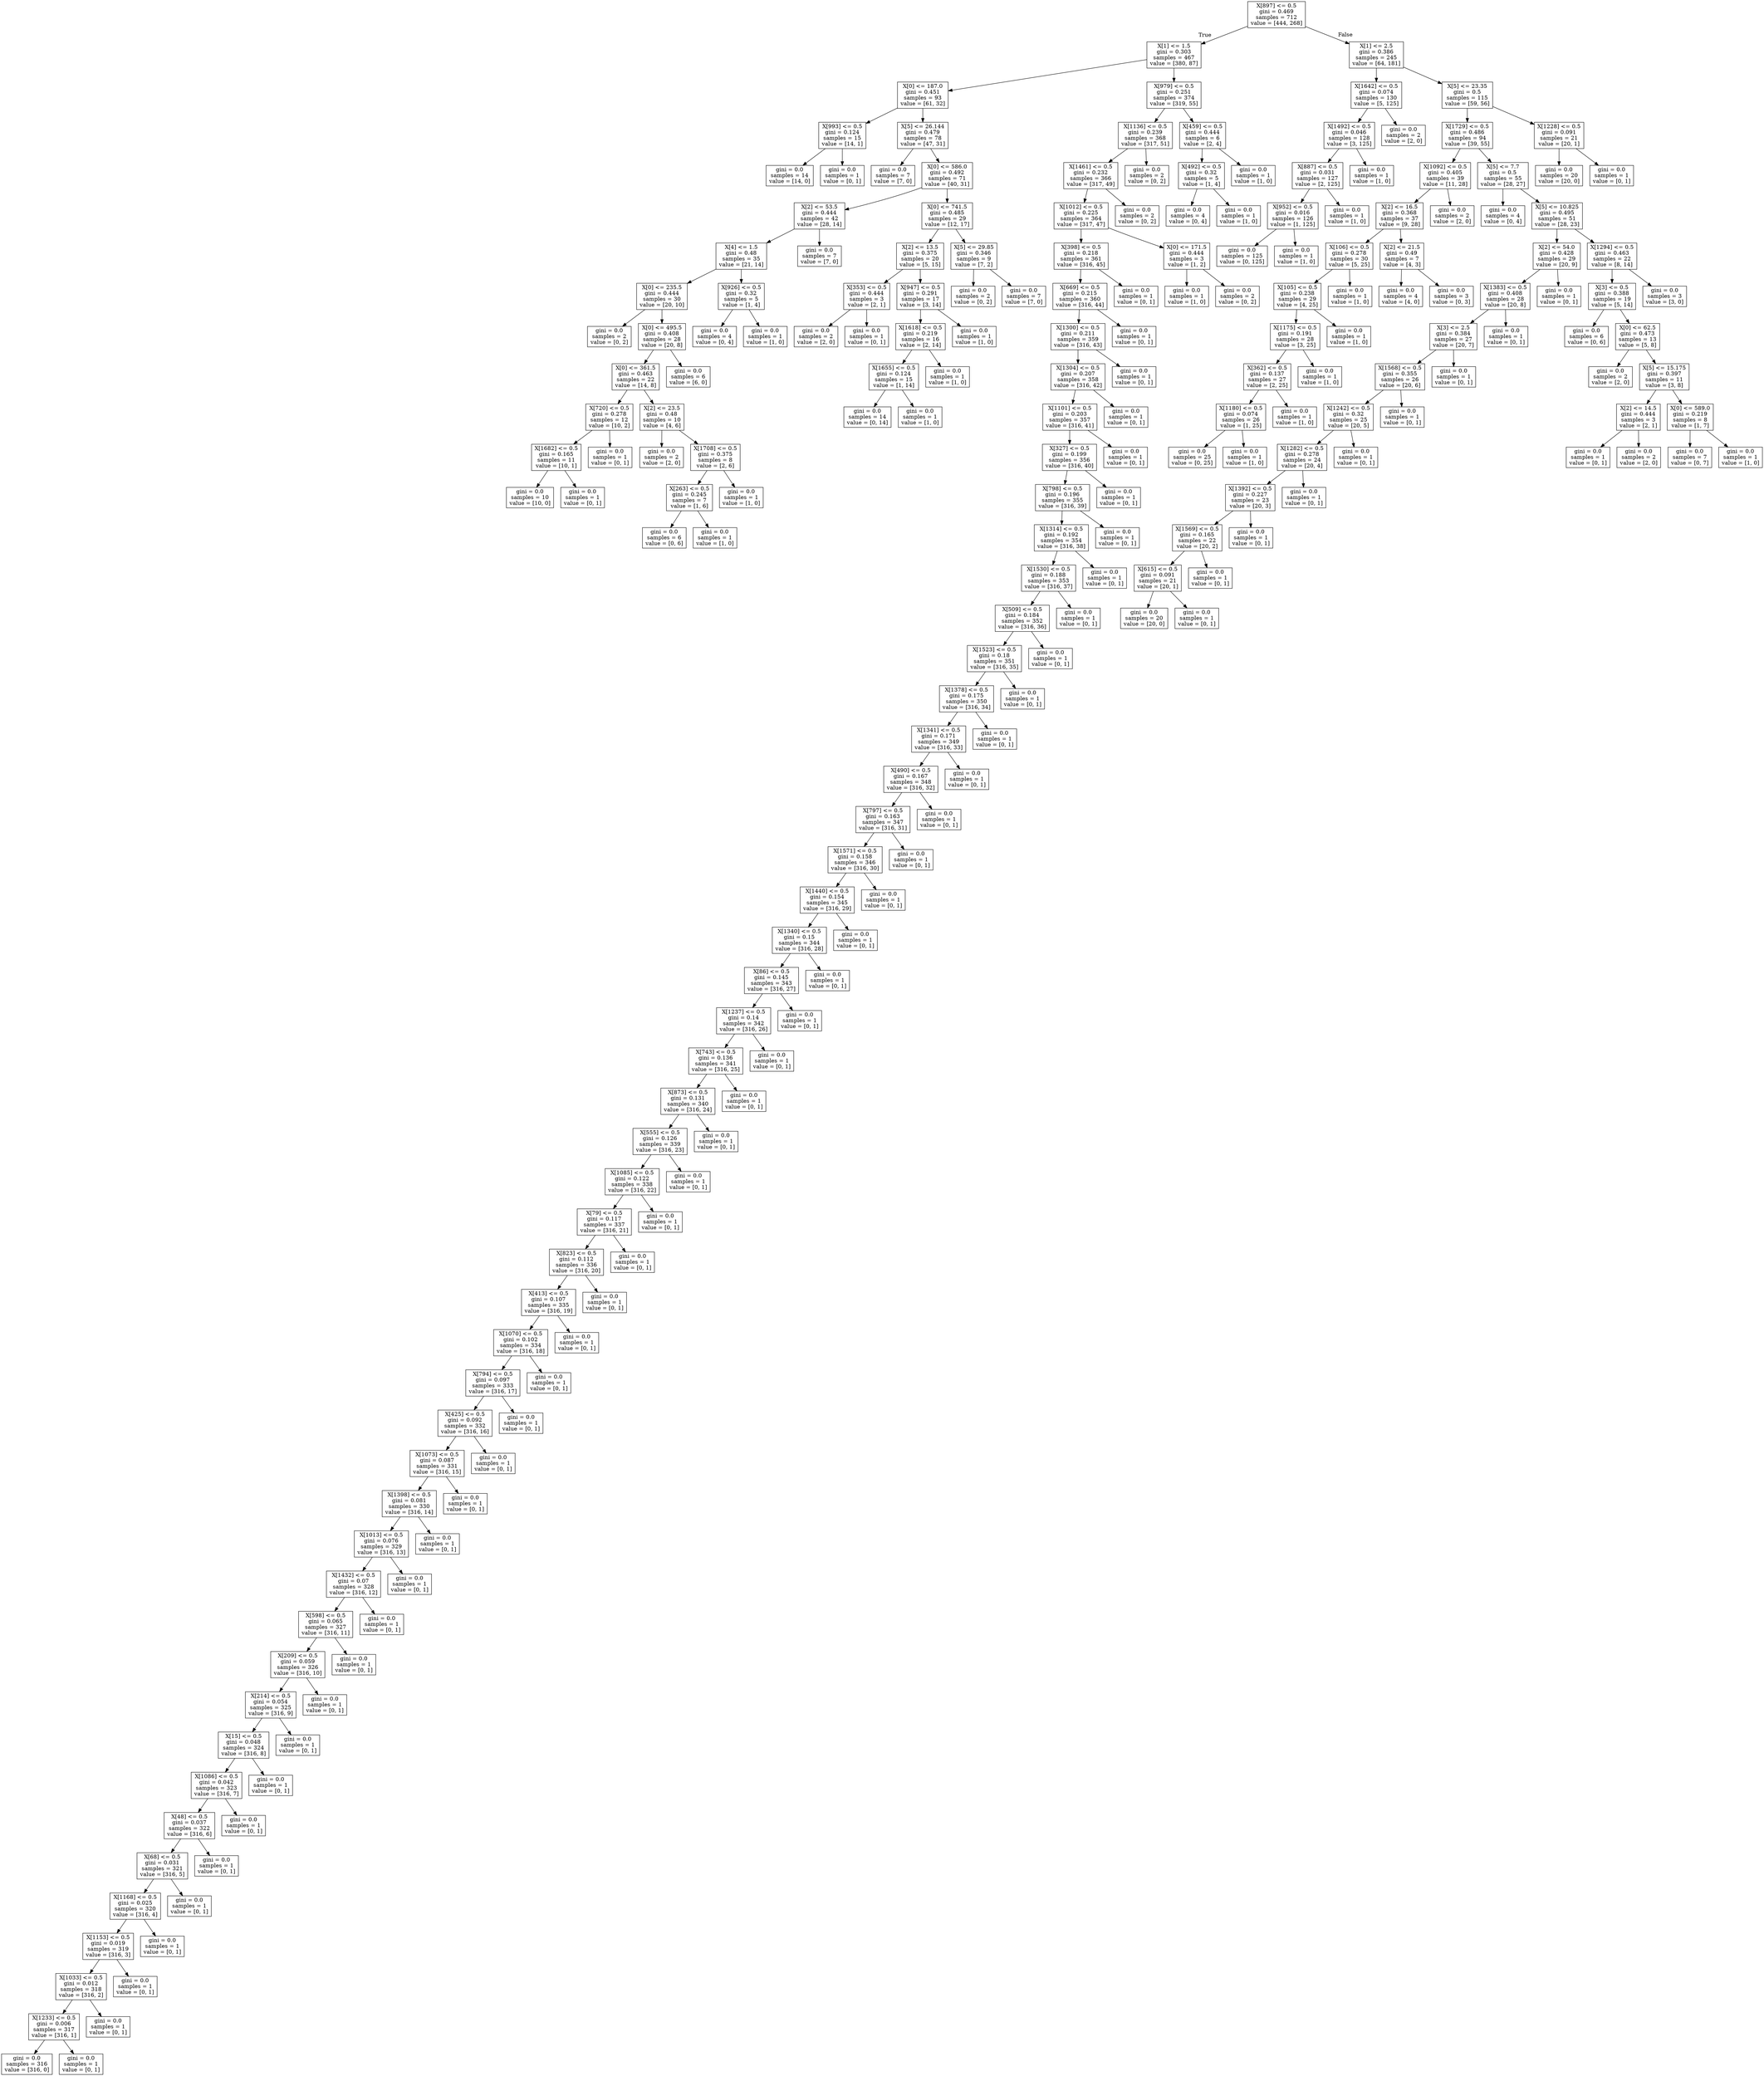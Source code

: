 digraph Tree {
node [shape=box] ;
0 [label="X[897] <= 0.5\ngini = 0.469\nsamples = 712\nvalue = [444, 268]"] ;
1 [label="X[1] <= 1.5\ngini = 0.303\nsamples = 467\nvalue = [380, 87]"] ;
0 -> 1 [labeldistance=2.5, labelangle=45, headlabel="True"] ;
2 [label="X[0] <= 187.0\ngini = 0.451\nsamples = 93\nvalue = [61, 32]"] ;
1 -> 2 ;
3 [label="X[993] <= 0.5\ngini = 0.124\nsamples = 15\nvalue = [14, 1]"] ;
2 -> 3 ;
4 [label="gini = 0.0\nsamples = 14\nvalue = [14, 0]"] ;
3 -> 4 ;
5 [label="gini = 0.0\nsamples = 1\nvalue = [0, 1]"] ;
3 -> 5 ;
6 [label="X[5] <= 26.144\ngini = 0.479\nsamples = 78\nvalue = [47, 31]"] ;
2 -> 6 ;
7 [label="gini = 0.0\nsamples = 7\nvalue = [7, 0]"] ;
6 -> 7 ;
8 [label="X[0] <= 586.0\ngini = 0.492\nsamples = 71\nvalue = [40, 31]"] ;
6 -> 8 ;
9 [label="X[2] <= 53.5\ngini = 0.444\nsamples = 42\nvalue = [28, 14]"] ;
8 -> 9 ;
10 [label="X[4] <= 1.5\ngini = 0.48\nsamples = 35\nvalue = [21, 14]"] ;
9 -> 10 ;
11 [label="X[0] <= 235.5\ngini = 0.444\nsamples = 30\nvalue = [20, 10]"] ;
10 -> 11 ;
12 [label="gini = 0.0\nsamples = 2\nvalue = [0, 2]"] ;
11 -> 12 ;
13 [label="X[0] <= 495.5\ngini = 0.408\nsamples = 28\nvalue = [20, 8]"] ;
11 -> 13 ;
14 [label="X[0] <= 361.5\ngini = 0.463\nsamples = 22\nvalue = [14, 8]"] ;
13 -> 14 ;
15 [label="X[720] <= 0.5\ngini = 0.278\nsamples = 12\nvalue = [10, 2]"] ;
14 -> 15 ;
16 [label="X[1682] <= 0.5\ngini = 0.165\nsamples = 11\nvalue = [10, 1]"] ;
15 -> 16 ;
17 [label="gini = 0.0\nsamples = 10\nvalue = [10, 0]"] ;
16 -> 17 ;
18 [label="gini = 0.0\nsamples = 1\nvalue = [0, 1]"] ;
16 -> 18 ;
19 [label="gini = 0.0\nsamples = 1\nvalue = [0, 1]"] ;
15 -> 19 ;
20 [label="X[2] <= 23.5\ngini = 0.48\nsamples = 10\nvalue = [4, 6]"] ;
14 -> 20 ;
21 [label="gini = 0.0\nsamples = 2\nvalue = [2, 0]"] ;
20 -> 21 ;
22 [label="X[1708] <= 0.5\ngini = 0.375\nsamples = 8\nvalue = [2, 6]"] ;
20 -> 22 ;
23 [label="X[263] <= 0.5\ngini = 0.245\nsamples = 7\nvalue = [1, 6]"] ;
22 -> 23 ;
24 [label="gini = 0.0\nsamples = 6\nvalue = [0, 6]"] ;
23 -> 24 ;
25 [label="gini = 0.0\nsamples = 1\nvalue = [1, 0]"] ;
23 -> 25 ;
26 [label="gini = 0.0\nsamples = 1\nvalue = [1, 0]"] ;
22 -> 26 ;
27 [label="gini = 0.0\nsamples = 6\nvalue = [6, 0]"] ;
13 -> 27 ;
28 [label="X[926] <= 0.5\ngini = 0.32\nsamples = 5\nvalue = [1, 4]"] ;
10 -> 28 ;
29 [label="gini = 0.0\nsamples = 4\nvalue = [0, 4]"] ;
28 -> 29 ;
30 [label="gini = 0.0\nsamples = 1\nvalue = [1, 0]"] ;
28 -> 30 ;
31 [label="gini = 0.0\nsamples = 7\nvalue = [7, 0]"] ;
9 -> 31 ;
32 [label="X[0] <= 741.5\ngini = 0.485\nsamples = 29\nvalue = [12, 17]"] ;
8 -> 32 ;
33 [label="X[2] <= 13.5\ngini = 0.375\nsamples = 20\nvalue = [5, 15]"] ;
32 -> 33 ;
34 [label="X[353] <= 0.5\ngini = 0.444\nsamples = 3\nvalue = [2, 1]"] ;
33 -> 34 ;
35 [label="gini = 0.0\nsamples = 2\nvalue = [2, 0]"] ;
34 -> 35 ;
36 [label="gini = 0.0\nsamples = 1\nvalue = [0, 1]"] ;
34 -> 36 ;
37 [label="X[947] <= 0.5\ngini = 0.291\nsamples = 17\nvalue = [3, 14]"] ;
33 -> 37 ;
38 [label="X[1618] <= 0.5\ngini = 0.219\nsamples = 16\nvalue = [2, 14]"] ;
37 -> 38 ;
39 [label="X[1655] <= 0.5\ngini = 0.124\nsamples = 15\nvalue = [1, 14]"] ;
38 -> 39 ;
40 [label="gini = 0.0\nsamples = 14\nvalue = [0, 14]"] ;
39 -> 40 ;
41 [label="gini = 0.0\nsamples = 1\nvalue = [1, 0]"] ;
39 -> 41 ;
42 [label="gini = 0.0\nsamples = 1\nvalue = [1, 0]"] ;
38 -> 42 ;
43 [label="gini = 0.0\nsamples = 1\nvalue = [1, 0]"] ;
37 -> 43 ;
44 [label="X[5] <= 29.85\ngini = 0.346\nsamples = 9\nvalue = [7, 2]"] ;
32 -> 44 ;
45 [label="gini = 0.0\nsamples = 2\nvalue = [0, 2]"] ;
44 -> 45 ;
46 [label="gini = 0.0\nsamples = 7\nvalue = [7, 0]"] ;
44 -> 46 ;
47 [label="X[979] <= 0.5\ngini = 0.251\nsamples = 374\nvalue = [319, 55]"] ;
1 -> 47 ;
48 [label="X[1136] <= 0.5\ngini = 0.239\nsamples = 368\nvalue = [317, 51]"] ;
47 -> 48 ;
49 [label="X[1461] <= 0.5\ngini = 0.232\nsamples = 366\nvalue = [317, 49]"] ;
48 -> 49 ;
50 [label="X[1012] <= 0.5\ngini = 0.225\nsamples = 364\nvalue = [317, 47]"] ;
49 -> 50 ;
51 [label="X[398] <= 0.5\ngini = 0.218\nsamples = 361\nvalue = [316, 45]"] ;
50 -> 51 ;
52 [label="X[669] <= 0.5\ngini = 0.215\nsamples = 360\nvalue = [316, 44]"] ;
51 -> 52 ;
53 [label="X[1300] <= 0.5\ngini = 0.211\nsamples = 359\nvalue = [316, 43]"] ;
52 -> 53 ;
54 [label="X[1304] <= 0.5\ngini = 0.207\nsamples = 358\nvalue = [316, 42]"] ;
53 -> 54 ;
55 [label="X[1101] <= 0.5\ngini = 0.203\nsamples = 357\nvalue = [316, 41]"] ;
54 -> 55 ;
56 [label="X[327] <= 0.5\ngini = 0.199\nsamples = 356\nvalue = [316, 40]"] ;
55 -> 56 ;
57 [label="X[798] <= 0.5\ngini = 0.196\nsamples = 355\nvalue = [316, 39]"] ;
56 -> 57 ;
58 [label="X[1314] <= 0.5\ngini = 0.192\nsamples = 354\nvalue = [316, 38]"] ;
57 -> 58 ;
59 [label="X[1530] <= 0.5\ngini = 0.188\nsamples = 353\nvalue = [316, 37]"] ;
58 -> 59 ;
60 [label="X[509] <= 0.5\ngini = 0.184\nsamples = 352\nvalue = [316, 36]"] ;
59 -> 60 ;
61 [label="X[1523] <= 0.5\ngini = 0.18\nsamples = 351\nvalue = [316, 35]"] ;
60 -> 61 ;
62 [label="X[1378] <= 0.5\ngini = 0.175\nsamples = 350\nvalue = [316, 34]"] ;
61 -> 62 ;
63 [label="X[1341] <= 0.5\ngini = 0.171\nsamples = 349\nvalue = [316, 33]"] ;
62 -> 63 ;
64 [label="X[490] <= 0.5\ngini = 0.167\nsamples = 348\nvalue = [316, 32]"] ;
63 -> 64 ;
65 [label="X[797] <= 0.5\ngini = 0.163\nsamples = 347\nvalue = [316, 31]"] ;
64 -> 65 ;
66 [label="X[1571] <= 0.5\ngini = 0.158\nsamples = 346\nvalue = [316, 30]"] ;
65 -> 66 ;
67 [label="X[1440] <= 0.5\ngini = 0.154\nsamples = 345\nvalue = [316, 29]"] ;
66 -> 67 ;
68 [label="X[1340] <= 0.5\ngini = 0.15\nsamples = 344\nvalue = [316, 28]"] ;
67 -> 68 ;
69 [label="X[86] <= 0.5\ngini = 0.145\nsamples = 343\nvalue = [316, 27]"] ;
68 -> 69 ;
70 [label="X[1237] <= 0.5\ngini = 0.14\nsamples = 342\nvalue = [316, 26]"] ;
69 -> 70 ;
71 [label="X[743] <= 0.5\ngini = 0.136\nsamples = 341\nvalue = [316, 25]"] ;
70 -> 71 ;
72 [label="X[873] <= 0.5\ngini = 0.131\nsamples = 340\nvalue = [316, 24]"] ;
71 -> 72 ;
73 [label="X[555] <= 0.5\ngini = 0.126\nsamples = 339\nvalue = [316, 23]"] ;
72 -> 73 ;
74 [label="X[1085] <= 0.5\ngini = 0.122\nsamples = 338\nvalue = [316, 22]"] ;
73 -> 74 ;
75 [label="X[79] <= 0.5\ngini = 0.117\nsamples = 337\nvalue = [316, 21]"] ;
74 -> 75 ;
76 [label="X[823] <= 0.5\ngini = 0.112\nsamples = 336\nvalue = [316, 20]"] ;
75 -> 76 ;
77 [label="X[413] <= 0.5\ngini = 0.107\nsamples = 335\nvalue = [316, 19]"] ;
76 -> 77 ;
78 [label="X[1070] <= 0.5\ngini = 0.102\nsamples = 334\nvalue = [316, 18]"] ;
77 -> 78 ;
79 [label="X[794] <= 0.5\ngini = 0.097\nsamples = 333\nvalue = [316, 17]"] ;
78 -> 79 ;
80 [label="X[425] <= 0.5\ngini = 0.092\nsamples = 332\nvalue = [316, 16]"] ;
79 -> 80 ;
81 [label="X[1073] <= 0.5\ngini = 0.087\nsamples = 331\nvalue = [316, 15]"] ;
80 -> 81 ;
82 [label="X[1398] <= 0.5\ngini = 0.081\nsamples = 330\nvalue = [316, 14]"] ;
81 -> 82 ;
83 [label="X[1013] <= 0.5\ngini = 0.076\nsamples = 329\nvalue = [316, 13]"] ;
82 -> 83 ;
84 [label="X[1432] <= 0.5\ngini = 0.07\nsamples = 328\nvalue = [316, 12]"] ;
83 -> 84 ;
85 [label="X[598] <= 0.5\ngini = 0.065\nsamples = 327\nvalue = [316, 11]"] ;
84 -> 85 ;
86 [label="X[209] <= 0.5\ngini = 0.059\nsamples = 326\nvalue = [316, 10]"] ;
85 -> 86 ;
87 [label="X[214] <= 0.5\ngini = 0.054\nsamples = 325\nvalue = [316, 9]"] ;
86 -> 87 ;
88 [label="X[15] <= 0.5\ngini = 0.048\nsamples = 324\nvalue = [316, 8]"] ;
87 -> 88 ;
89 [label="X[1086] <= 0.5\ngini = 0.042\nsamples = 323\nvalue = [316, 7]"] ;
88 -> 89 ;
90 [label="X[48] <= 0.5\ngini = 0.037\nsamples = 322\nvalue = [316, 6]"] ;
89 -> 90 ;
91 [label="X[68] <= 0.5\ngini = 0.031\nsamples = 321\nvalue = [316, 5]"] ;
90 -> 91 ;
92 [label="X[1168] <= 0.5\ngini = 0.025\nsamples = 320\nvalue = [316, 4]"] ;
91 -> 92 ;
93 [label="X[1153] <= 0.5\ngini = 0.019\nsamples = 319\nvalue = [316, 3]"] ;
92 -> 93 ;
94 [label="X[1033] <= 0.5\ngini = 0.012\nsamples = 318\nvalue = [316, 2]"] ;
93 -> 94 ;
95 [label="X[1233] <= 0.5\ngini = 0.006\nsamples = 317\nvalue = [316, 1]"] ;
94 -> 95 ;
96 [label="gini = 0.0\nsamples = 316\nvalue = [316, 0]"] ;
95 -> 96 ;
97 [label="gini = 0.0\nsamples = 1\nvalue = [0, 1]"] ;
95 -> 97 ;
98 [label="gini = 0.0\nsamples = 1\nvalue = [0, 1]"] ;
94 -> 98 ;
99 [label="gini = 0.0\nsamples = 1\nvalue = [0, 1]"] ;
93 -> 99 ;
100 [label="gini = 0.0\nsamples = 1\nvalue = [0, 1]"] ;
92 -> 100 ;
101 [label="gini = 0.0\nsamples = 1\nvalue = [0, 1]"] ;
91 -> 101 ;
102 [label="gini = 0.0\nsamples = 1\nvalue = [0, 1]"] ;
90 -> 102 ;
103 [label="gini = 0.0\nsamples = 1\nvalue = [0, 1]"] ;
89 -> 103 ;
104 [label="gini = 0.0\nsamples = 1\nvalue = [0, 1]"] ;
88 -> 104 ;
105 [label="gini = 0.0\nsamples = 1\nvalue = [0, 1]"] ;
87 -> 105 ;
106 [label="gini = 0.0\nsamples = 1\nvalue = [0, 1]"] ;
86 -> 106 ;
107 [label="gini = 0.0\nsamples = 1\nvalue = [0, 1]"] ;
85 -> 107 ;
108 [label="gini = 0.0\nsamples = 1\nvalue = [0, 1]"] ;
84 -> 108 ;
109 [label="gini = 0.0\nsamples = 1\nvalue = [0, 1]"] ;
83 -> 109 ;
110 [label="gini = 0.0\nsamples = 1\nvalue = [0, 1]"] ;
82 -> 110 ;
111 [label="gini = 0.0\nsamples = 1\nvalue = [0, 1]"] ;
81 -> 111 ;
112 [label="gini = 0.0\nsamples = 1\nvalue = [0, 1]"] ;
80 -> 112 ;
113 [label="gini = 0.0\nsamples = 1\nvalue = [0, 1]"] ;
79 -> 113 ;
114 [label="gini = 0.0\nsamples = 1\nvalue = [0, 1]"] ;
78 -> 114 ;
115 [label="gini = 0.0\nsamples = 1\nvalue = [0, 1]"] ;
77 -> 115 ;
116 [label="gini = 0.0\nsamples = 1\nvalue = [0, 1]"] ;
76 -> 116 ;
117 [label="gini = 0.0\nsamples = 1\nvalue = [0, 1]"] ;
75 -> 117 ;
118 [label="gini = 0.0\nsamples = 1\nvalue = [0, 1]"] ;
74 -> 118 ;
119 [label="gini = 0.0\nsamples = 1\nvalue = [0, 1]"] ;
73 -> 119 ;
120 [label="gini = 0.0\nsamples = 1\nvalue = [0, 1]"] ;
72 -> 120 ;
121 [label="gini = 0.0\nsamples = 1\nvalue = [0, 1]"] ;
71 -> 121 ;
122 [label="gini = 0.0\nsamples = 1\nvalue = [0, 1]"] ;
70 -> 122 ;
123 [label="gini = 0.0\nsamples = 1\nvalue = [0, 1]"] ;
69 -> 123 ;
124 [label="gini = 0.0\nsamples = 1\nvalue = [0, 1]"] ;
68 -> 124 ;
125 [label="gini = 0.0\nsamples = 1\nvalue = [0, 1]"] ;
67 -> 125 ;
126 [label="gini = 0.0\nsamples = 1\nvalue = [0, 1]"] ;
66 -> 126 ;
127 [label="gini = 0.0\nsamples = 1\nvalue = [0, 1]"] ;
65 -> 127 ;
128 [label="gini = 0.0\nsamples = 1\nvalue = [0, 1]"] ;
64 -> 128 ;
129 [label="gini = 0.0\nsamples = 1\nvalue = [0, 1]"] ;
63 -> 129 ;
130 [label="gini = 0.0\nsamples = 1\nvalue = [0, 1]"] ;
62 -> 130 ;
131 [label="gini = 0.0\nsamples = 1\nvalue = [0, 1]"] ;
61 -> 131 ;
132 [label="gini = 0.0\nsamples = 1\nvalue = [0, 1]"] ;
60 -> 132 ;
133 [label="gini = 0.0\nsamples = 1\nvalue = [0, 1]"] ;
59 -> 133 ;
134 [label="gini = 0.0\nsamples = 1\nvalue = [0, 1]"] ;
58 -> 134 ;
135 [label="gini = 0.0\nsamples = 1\nvalue = [0, 1]"] ;
57 -> 135 ;
136 [label="gini = 0.0\nsamples = 1\nvalue = [0, 1]"] ;
56 -> 136 ;
137 [label="gini = 0.0\nsamples = 1\nvalue = [0, 1]"] ;
55 -> 137 ;
138 [label="gini = 0.0\nsamples = 1\nvalue = [0, 1]"] ;
54 -> 138 ;
139 [label="gini = 0.0\nsamples = 1\nvalue = [0, 1]"] ;
53 -> 139 ;
140 [label="gini = 0.0\nsamples = 1\nvalue = [0, 1]"] ;
52 -> 140 ;
141 [label="gini = 0.0\nsamples = 1\nvalue = [0, 1]"] ;
51 -> 141 ;
142 [label="X[0] <= 171.5\ngini = 0.444\nsamples = 3\nvalue = [1, 2]"] ;
50 -> 142 ;
143 [label="gini = 0.0\nsamples = 1\nvalue = [1, 0]"] ;
142 -> 143 ;
144 [label="gini = 0.0\nsamples = 2\nvalue = [0, 2]"] ;
142 -> 144 ;
145 [label="gini = 0.0\nsamples = 2\nvalue = [0, 2]"] ;
49 -> 145 ;
146 [label="gini = 0.0\nsamples = 2\nvalue = [0, 2]"] ;
48 -> 146 ;
147 [label="X[459] <= 0.5\ngini = 0.444\nsamples = 6\nvalue = [2, 4]"] ;
47 -> 147 ;
148 [label="X[492] <= 0.5\ngini = 0.32\nsamples = 5\nvalue = [1, 4]"] ;
147 -> 148 ;
149 [label="gini = 0.0\nsamples = 4\nvalue = [0, 4]"] ;
148 -> 149 ;
150 [label="gini = 0.0\nsamples = 1\nvalue = [1, 0]"] ;
148 -> 150 ;
151 [label="gini = 0.0\nsamples = 1\nvalue = [1, 0]"] ;
147 -> 151 ;
152 [label="X[1] <= 2.5\ngini = 0.386\nsamples = 245\nvalue = [64, 181]"] ;
0 -> 152 [labeldistance=2.5, labelangle=-45, headlabel="False"] ;
153 [label="X[1642] <= 0.5\ngini = 0.074\nsamples = 130\nvalue = [5, 125]"] ;
152 -> 153 ;
154 [label="X[1492] <= 0.5\ngini = 0.046\nsamples = 128\nvalue = [3, 125]"] ;
153 -> 154 ;
155 [label="X[887] <= 0.5\ngini = 0.031\nsamples = 127\nvalue = [2, 125]"] ;
154 -> 155 ;
156 [label="X[952] <= 0.5\ngini = 0.016\nsamples = 126\nvalue = [1, 125]"] ;
155 -> 156 ;
157 [label="gini = 0.0\nsamples = 125\nvalue = [0, 125]"] ;
156 -> 157 ;
158 [label="gini = 0.0\nsamples = 1\nvalue = [1, 0]"] ;
156 -> 158 ;
159 [label="gini = 0.0\nsamples = 1\nvalue = [1, 0]"] ;
155 -> 159 ;
160 [label="gini = 0.0\nsamples = 1\nvalue = [1, 0]"] ;
154 -> 160 ;
161 [label="gini = 0.0\nsamples = 2\nvalue = [2, 0]"] ;
153 -> 161 ;
162 [label="X[5] <= 23.35\ngini = 0.5\nsamples = 115\nvalue = [59, 56]"] ;
152 -> 162 ;
163 [label="X[1729] <= 0.5\ngini = 0.486\nsamples = 94\nvalue = [39, 55]"] ;
162 -> 163 ;
164 [label="X[1092] <= 0.5\ngini = 0.405\nsamples = 39\nvalue = [11, 28]"] ;
163 -> 164 ;
165 [label="X[2] <= 16.5\ngini = 0.368\nsamples = 37\nvalue = [9, 28]"] ;
164 -> 165 ;
166 [label="X[106] <= 0.5\ngini = 0.278\nsamples = 30\nvalue = [5, 25]"] ;
165 -> 166 ;
167 [label="X[105] <= 0.5\ngini = 0.238\nsamples = 29\nvalue = [4, 25]"] ;
166 -> 167 ;
168 [label="X[1175] <= 0.5\ngini = 0.191\nsamples = 28\nvalue = [3, 25]"] ;
167 -> 168 ;
169 [label="X[362] <= 0.5\ngini = 0.137\nsamples = 27\nvalue = [2, 25]"] ;
168 -> 169 ;
170 [label="X[1180] <= 0.5\ngini = 0.074\nsamples = 26\nvalue = [1, 25]"] ;
169 -> 170 ;
171 [label="gini = 0.0\nsamples = 25\nvalue = [0, 25]"] ;
170 -> 171 ;
172 [label="gini = 0.0\nsamples = 1\nvalue = [1, 0]"] ;
170 -> 172 ;
173 [label="gini = 0.0\nsamples = 1\nvalue = [1, 0]"] ;
169 -> 173 ;
174 [label="gini = 0.0\nsamples = 1\nvalue = [1, 0]"] ;
168 -> 174 ;
175 [label="gini = 0.0\nsamples = 1\nvalue = [1, 0]"] ;
167 -> 175 ;
176 [label="gini = 0.0\nsamples = 1\nvalue = [1, 0]"] ;
166 -> 176 ;
177 [label="X[2] <= 21.5\ngini = 0.49\nsamples = 7\nvalue = [4, 3]"] ;
165 -> 177 ;
178 [label="gini = 0.0\nsamples = 4\nvalue = [4, 0]"] ;
177 -> 178 ;
179 [label="gini = 0.0\nsamples = 3\nvalue = [0, 3]"] ;
177 -> 179 ;
180 [label="gini = 0.0\nsamples = 2\nvalue = [2, 0]"] ;
164 -> 180 ;
181 [label="X[5] <= 7.7\ngini = 0.5\nsamples = 55\nvalue = [28, 27]"] ;
163 -> 181 ;
182 [label="gini = 0.0\nsamples = 4\nvalue = [0, 4]"] ;
181 -> 182 ;
183 [label="X[5] <= 10.825\ngini = 0.495\nsamples = 51\nvalue = [28, 23]"] ;
181 -> 183 ;
184 [label="X[2] <= 54.0\ngini = 0.428\nsamples = 29\nvalue = [20, 9]"] ;
183 -> 184 ;
185 [label="X[1383] <= 0.5\ngini = 0.408\nsamples = 28\nvalue = [20, 8]"] ;
184 -> 185 ;
186 [label="X[3] <= 2.5\ngini = 0.384\nsamples = 27\nvalue = [20, 7]"] ;
185 -> 186 ;
187 [label="X[1568] <= 0.5\ngini = 0.355\nsamples = 26\nvalue = [20, 6]"] ;
186 -> 187 ;
188 [label="X[1242] <= 0.5\ngini = 0.32\nsamples = 25\nvalue = [20, 5]"] ;
187 -> 188 ;
189 [label="X[1282] <= 0.5\ngini = 0.278\nsamples = 24\nvalue = [20, 4]"] ;
188 -> 189 ;
190 [label="X[1392] <= 0.5\ngini = 0.227\nsamples = 23\nvalue = [20, 3]"] ;
189 -> 190 ;
191 [label="X[1569] <= 0.5\ngini = 0.165\nsamples = 22\nvalue = [20, 2]"] ;
190 -> 191 ;
192 [label="X[615] <= 0.5\ngini = 0.091\nsamples = 21\nvalue = [20, 1]"] ;
191 -> 192 ;
193 [label="gini = 0.0\nsamples = 20\nvalue = [20, 0]"] ;
192 -> 193 ;
194 [label="gini = 0.0\nsamples = 1\nvalue = [0, 1]"] ;
192 -> 194 ;
195 [label="gini = 0.0\nsamples = 1\nvalue = [0, 1]"] ;
191 -> 195 ;
196 [label="gini = 0.0\nsamples = 1\nvalue = [0, 1]"] ;
190 -> 196 ;
197 [label="gini = 0.0\nsamples = 1\nvalue = [0, 1]"] ;
189 -> 197 ;
198 [label="gini = 0.0\nsamples = 1\nvalue = [0, 1]"] ;
188 -> 198 ;
199 [label="gini = 0.0\nsamples = 1\nvalue = [0, 1]"] ;
187 -> 199 ;
200 [label="gini = 0.0\nsamples = 1\nvalue = [0, 1]"] ;
186 -> 200 ;
201 [label="gini = 0.0\nsamples = 1\nvalue = [0, 1]"] ;
185 -> 201 ;
202 [label="gini = 0.0\nsamples = 1\nvalue = [0, 1]"] ;
184 -> 202 ;
203 [label="X[1294] <= 0.5\ngini = 0.463\nsamples = 22\nvalue = [8, 14]"] ;
183 -> 203 ;
204 [label="X[3] <= 0.5\ngini = 0.388\nsamples = 19\nvalue = [5, 14]"] ;
203 -> 204 ;
205 [label="gini = 0.0\nsamples = 6\nvalue = [0, 6]"] ;
204 -> 205 ;
206 [label="X[0] <= 62.5\ngini = 0.473\nsamples = 13\nvalue = [5, 8]"] ;
204 -> 206 ;
207 [label="gini = 0.0\nsamples = 2\nvalue = [2, 0]"] ;
206 -> 207 ;
208 [label="X[5] <= 15.175\ngini = 0.397\nsamples = 11\nvalue = [3, 8]"] ;
206 -> 208 ;
209 [label="X[2] <= 14.5\ngini = 0.444\nsamples = 3\nvalue = [2, 1]"] ;
208 -> 209 ;
210 [label="gini = 0.0\nsamples = 1\nvalue = [0, 1]"] ;
209 -> 210 ;
211 [label="gini = 0.0\nsamples = 2\nvalue = [2, 0]"] ;
209 -> 211 ;
212 [label="X[0] <= 589.0\ngini = 0.219\nsamples = 8\nvalue = [1, 7]"] ;
208 -> 212 ;
213 [label="gini = 0.0\nsamples = 7\nvalue = [0, 7]"] ;
212 -> 213 ;
214 [label="gini = 0.0\nsamples = 1\nvalue = [1, 0]"] ;
212 -> 214 ;
215 [label="gini = 0.0\nsamples = 3\nvalue = [3, 0]"] ;
203 -> 215 ;
216 [label="X[1228] <= 0.5\ngini = 0.091\nsamples = 21\nvalue = [20, 1]"] ;
162 -> 216 ;
217 [label="gini = 0.0\nsamples = 20\nvalue = [20, 0]"] ;
216 -> 217 ;
218 [label="gini = 0.0\nsamples = 1\nvalue = [0, 1]"] ;
216 -> 218 ;
}